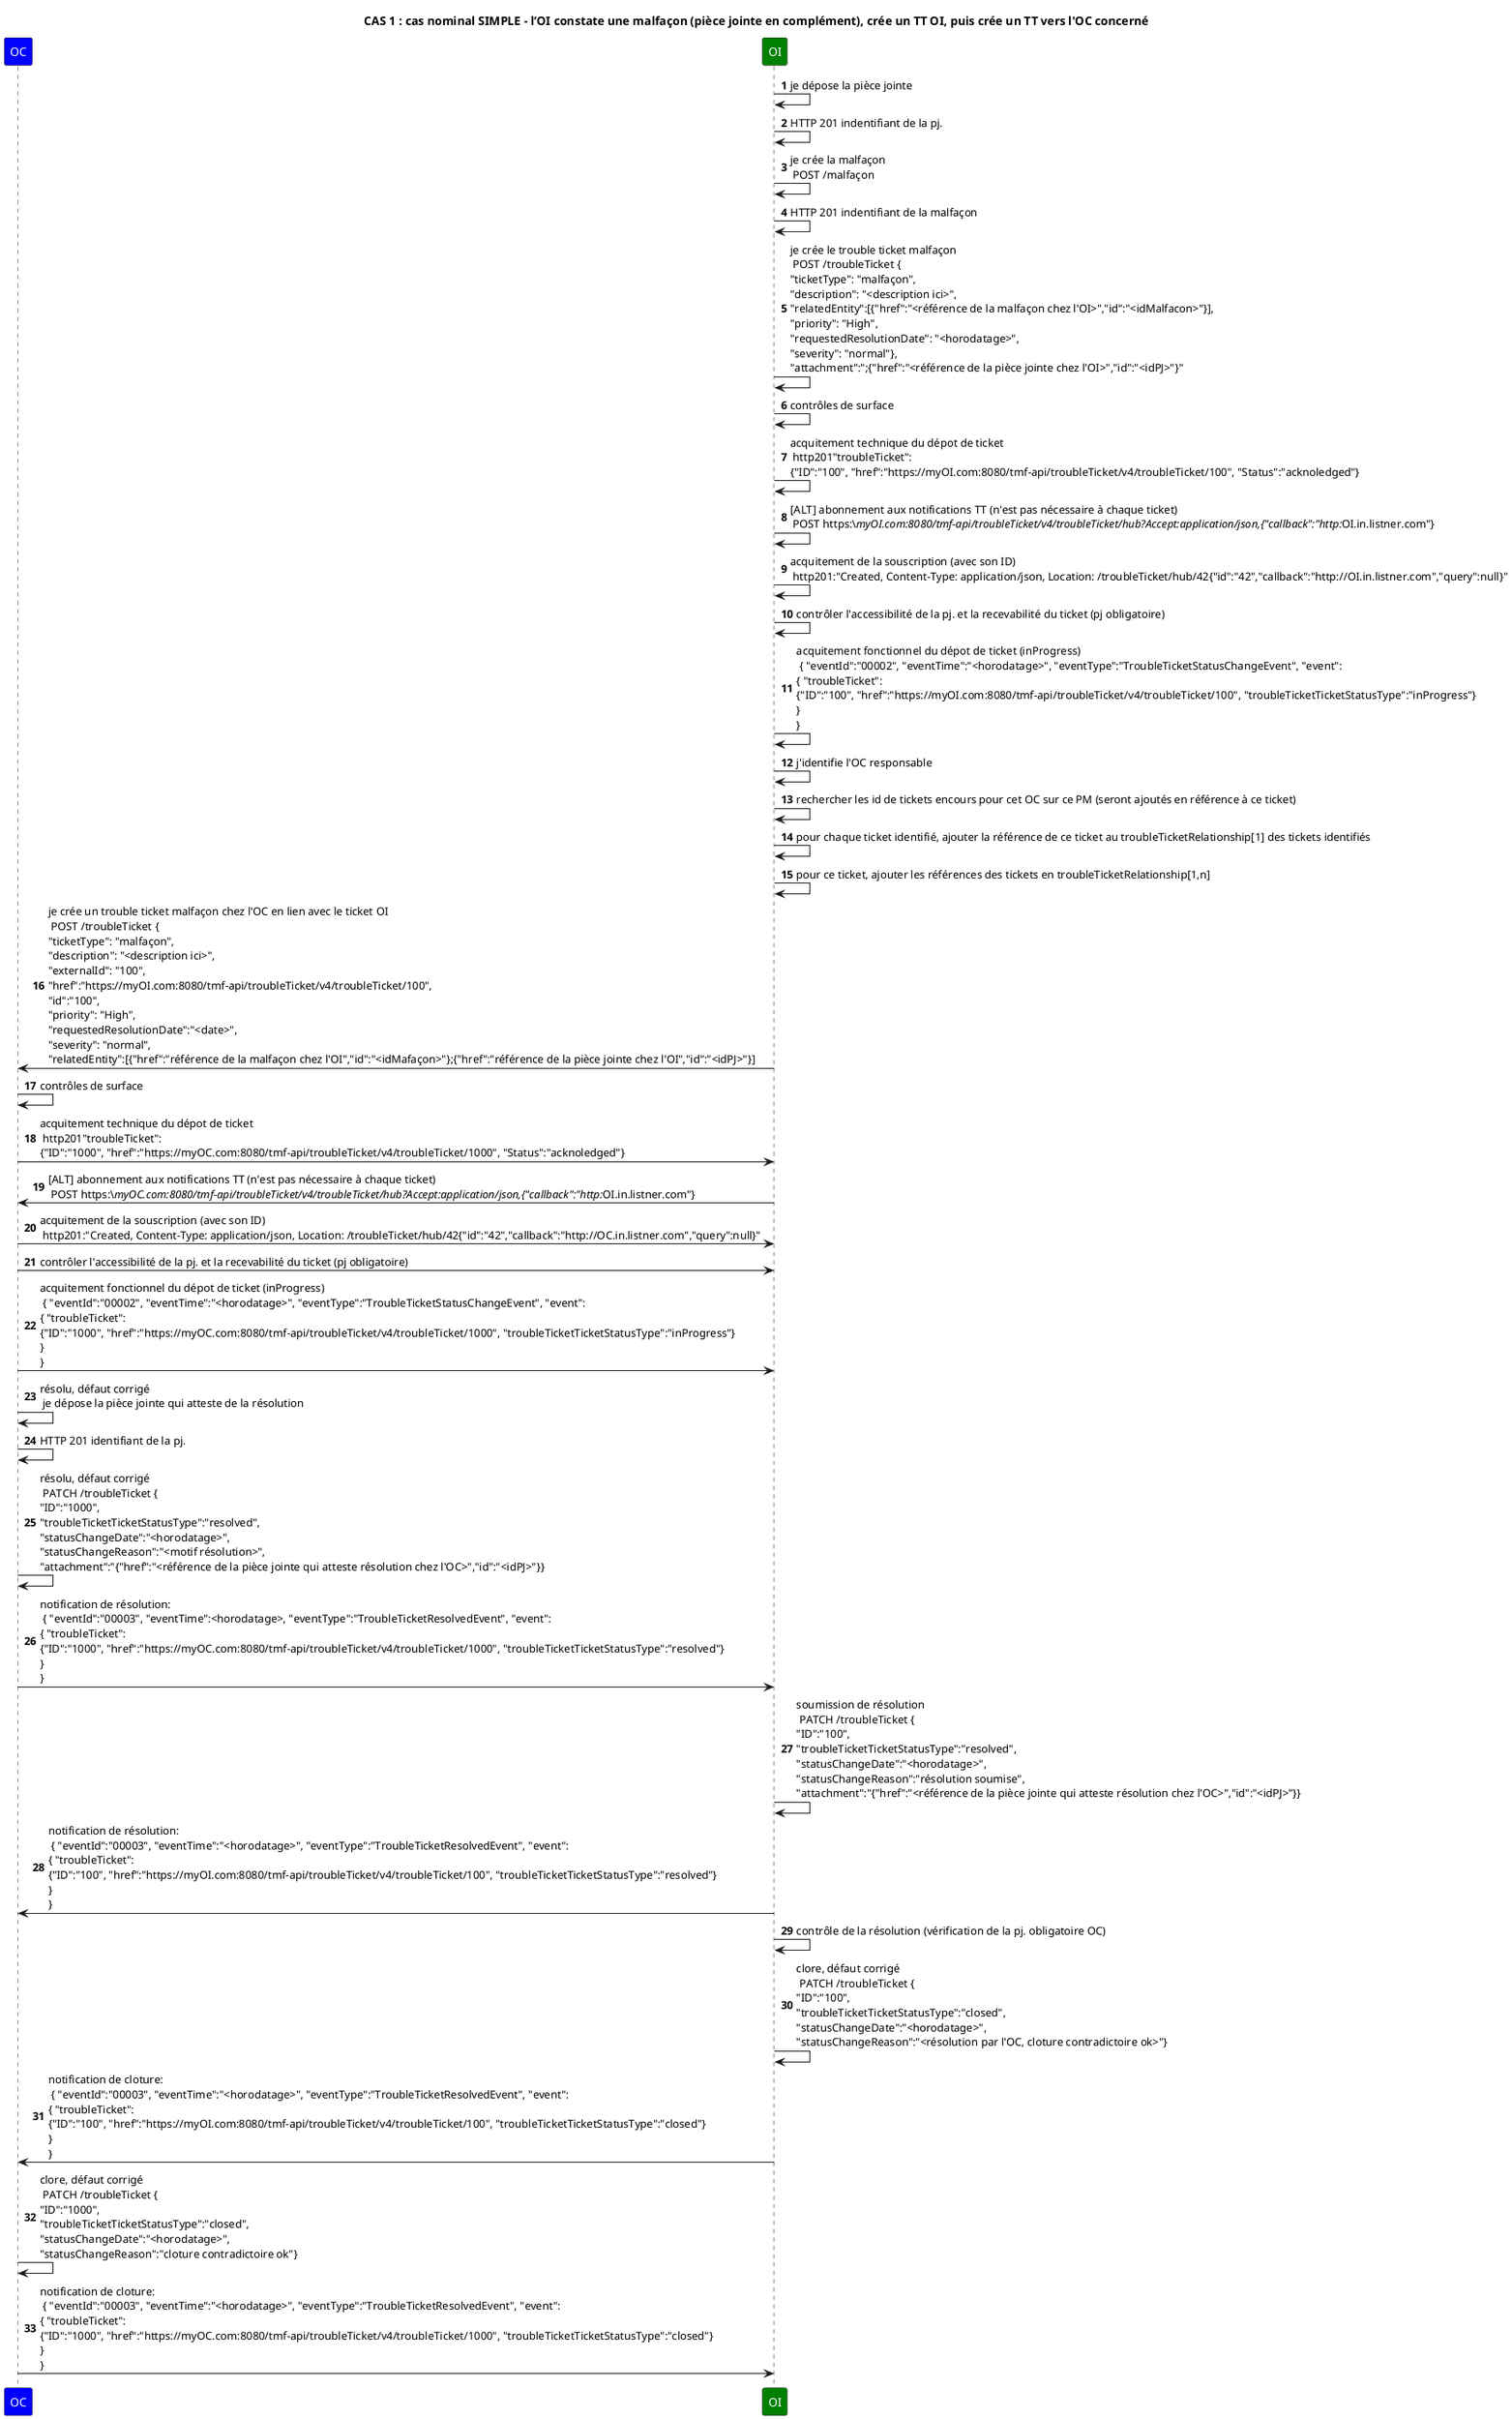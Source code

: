@startuml

skinparam ParticipantFontColor automatic

title: CAS 1 : cas nominal SIMPLE - l’OI constate une malfaçon (pièce jointe en complément), crée un TT OI, puis crée un TT vers l'OC concerné 

autonumber

participant OC #Blue
participant OI #Green

OI->OI: je dépose la pièce jointe
OI->OI: HTTP 201 indentifiant de la pj.
OI->OI: je crée la malfaçon \n POST /malfaçon
OI->OI: HTTP 201 indentifiant de la malfaçon
OI->OI: je crée le trouble ticket malfaçon \n POST /troubleTicket {\n"ticketType": "malfaçon",\n"description": "<description ici>",\n"relatedEntity":[{"href":"<référence de la malfaçon chez l'OI>","id":"<idMalfacon>"}],\n"priority": "High",\n"requestedResolutionDate": "<horodatage>",\n"severity": "normal"}, \n"attachment":";{"href":"<référence de la pièce jointe chez l'OI>","id":"<idPJ>"}"

OI->OI: contrôles de surface

OI->OI: acquitement technique du dépot de ticket \n http201"troubleTicket": \n{"ID":"100", "href":"https://myOI.com:8080/tmf-api/troubleTicket/v4/troubleTicket/100", "Status":"acknoledged"}

OI->OI: [ALT] abonnement aux notifications TT (n'est pas nécessaire à chaque ticket) \n POST https:\//myOI.com:8080/tmf-api/troubleTicket/v4/troubleTicket/hub?Accept:application/json,{"callback":"http://OI.in.listner.com"}

OI->OI: acquitement de la souscription (avec son ID) \n http201:"Created, Content-Type: application/json, Location: /troubleTicket/hub/42{"id":"42","callback":"http://OI.in.listner.com","query":null}"


OI->OI: contrôler l'accessibilité de la pj. et la recevabilité du ticket (pj obligatoire)

OI->OI: acquitement fonctionnel du dépot de ticket (inProgress) \n { "eventId":"00002", "eventTime":"<horodatage>", "eventType":"TroubleTicketStatusChangeEvent", "event": \n{ "troubleTicket": \n{"ID":"100", "href":"https://myOI.com:8080/tmf-api/troubleTicket/v4/troubleTicket/100", "troubleTicketTicketStatusType":"inProgress"}\n} \n}

OI->OI: j'identifie l'OC responsable
OI->OI: rechercher les id de tickets encours pour cet OC sur ce PM (seront ajoutés en référence à ce ticket)
OI->OI: pour chaque ticket identifié, ajouter la référence de ce ticket au troubleTicketRelationship[1] des tickets identifiés
OI->OI: pour ce ticket, ajouter les références des tickets en troubleTicketRelationship[1,n]



OI->OC: je crée un trouble ticket malfaçon chez l'OC en lien avec le ticket OI \n POST /troubleTicket {\n"ticketType": "malfaçon",\n"description": "<description ici>",\n"externalId": "100",\n"href":"https://myOI.com:8080/tmf-api/troubleTicket/v4/troubleTicket/100",\n"id":"100",\n"priority": "High",\n"requestedResolutionDate":"<date>",\n"severity": "normal",\n"relatedEntity":[{"href":"référence de la malfaçon chez l'OI","id":"<idMafaçon>"};{"href":"référence de la pièce jointe chez l'OI","id":"<idPJ>"}]

OC->OC: contrôles de surface

OC->OI: acquitement technique du dépot de ticket \n http201"troubleTicket": \n{"ID":"1000", "href":"https://myOC.com:8080/tmf-api/troubleTicket/v4/troubleTicket/1000", "Status":"acknoledged"}

OI->OC: [ALT] abonnement aux notifications TT (n'est pas nécessaire à chaque ticket) \n POST https:\//myOC.com:8080/tmf-api/troubleTicket/v4/troubleTicket/hub?Accept:application/json,{"callback":"http://OI.in.listner.com"}

OC->OI: acquitement de la souscription (avec son ID) \n http201:"Created, Content-Type: application/json, Location: /troubleTicket/hub/42{"id":"42","callback":"http://OC.in.listner.com","query":null}"


OC->OI: contrôler l'accessibilité de la pj. et la recevabilité du ticket (pj obligatoire)

OC->OI: acquitement fonctionnel du dépot de ticket (inProgress) \n { "eventId":"00002", "eventTime":"<horodatage>", "eventType":"TroubleTicketStatusChangeEvent", "event": \n{ "troubleTicket": \n{"ID":"1000", "href":"https://myOC.com:8080/tmf-api/troubleTicket/v4/troubleTicket/1000", "troubleTicketTicketStatusType":"inProgress"}\n} \n}

OC->OC: résolu, défaut corrigé \n je dépose la pièce jointe qui atteste de la résolution
OC->OC: HTTP 201 identifiant de la pj.
OC->OC: résolu, défaut corrigé \n PATCH /troubleTicket {\n"ID":"1000",\n"troubleTicketTicketStatusType":"resolved",\n"statusChangeDate":"<horodatage>",\n"statusChangeReason":"<motif résolution>", \n"attachment":"{"href":"<référence de la pièce jointe qui atteste résolution chez l'OC>","id":"<idPJ>"}}

OC->OI: notification de résolution: \n { "eventId":"00003", "eventTime":<horodatage>, "eventType":"TroubleTicketResolvedEvent", "event": \n{ "troubleTicket": \n{"ID":"1000", "href":"https://myOC.com:8080/tmf-api/troubleTicket/v4/troubleTicket/1000", "troubleTicketTicketStatusType":"resolved"}\n} \n}


OI->OI: soumission de résolution \n PATCH /troubleTicket {\n"ID":"100",\n"troubleTicketTicketStatusType":"resolved",\n"statusChangeDate":"<horodatage>",\n"statusChangeReason":"résolution soumise", \n"attachment":"{"href":"<référence de la pièce jointe qui atteste résolution chez l'OC>","id":"<idPJ>"}}
OI->OC: notification de résolution: \n { "eventId":"00003", "eventTime":"<horodatage>", "eventType":"TroubleTicketResolvedEvent", "event": \n{ "troubleTicket": \n{"ID":"100", "href":"https://myOI.com:8080/tmf-api/troubleTicket/v4/troubleTicket/100", "troubleTicketTicketStatusType":"resolved"}\n} \n}
OI->OI: contrôle de la résolution (vérification de la pj. obligatoire OC)
OI->OI: clore, défaut corrigé \n PATCH /troubleTicket {\n"ID":"100",\n"troubleTicketTicketStatusType":"closed",\n"statusChangeDate":"<horodatage>",\n"statusChangeReason":"<résolution par l'OC, cloture contradictoire ok>"}

OI->OC: notification de cloture: \n { "eventId":"00003", "eventTime":"<horodatage>", "eventType":"TroubleTicketResolvedEvent", "event": \n{ "troubleTicket": \n{"ID":"100", "href":"https://myOI.com:8080/tmf-api/troubleTicket/v4/troubleTicket/100", "troubleTicketTicketStatusType":"closed"}\n} \n}

OC->OC: clore, défaut corrigé \n PATCH /troubleTicket {\n"ID":"1000",\n"troubleTicketTicketStatusType":"closed",\n"statusChangeDate":"<horodatage>",\n"statusChangeReason":"cloture contradictoire ok"}

OC->OI: notification de cloture: \n { "eventId":"00003", "eventTime":"<horodatage>", "eventType":"TroubleTicketResolvedEvent", "event": \n{ "troubleTicket": \n{"ID":"1000", "href":"https://myOC.com:8080/tmf-api/troubleTicket/v4/troubleTicket/1000", "troubleTicketTicketStatusType":"closed"}\n} \n}



@enduml
